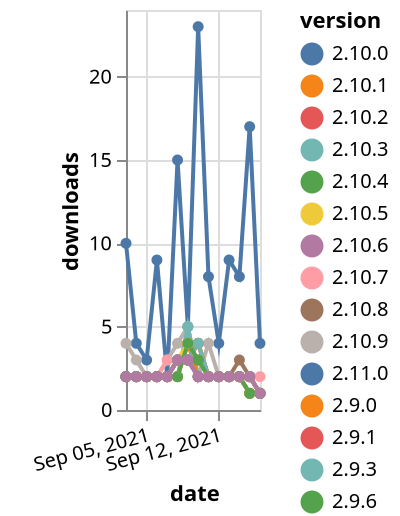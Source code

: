 {"$schema": "https://vega.github.io/schema/vega-lite/v5.json", "description": "A simple bar chart with embedded data.", "data": {"values": [{"date": "2021-09-03", "total": 2349, "delta": 2, "version": "2.9.1"}, {"date": "2021-09-04", "total": 2351, "delta": 2, "version": "2.9.1"}, {"date": "2021-09-05", "total": 2353, "delta": 2, "version": "2.9.1"}, {"date": "2021-09-06", "total": 2355, "delta": 2, "version": "2.9.1"}, {"date": "2021-09-07", "total": 2357, "delta": 2, "version": "2.9.1"}, {"date": "2021-09-08", "total": 2359, "delta": 2, "version": "2.9.1"}, {"date": "2021-09-09", "total": 2363, "delta": 4, "version": "2.9.1"}, {"date": "2021-09-10", "total": 2366, "delta": 3, "version": "2.9.1"}, {"date": "2021-09-11", "total": 2368, "delta": 2, "version": "2.9.1"}, {"date": "2021-09-12", "total": 2370, "delta": 2, "version": "2.9.1"}, {"date": "2021-09-13", "total": 2372, "delta": 2, "version": "2.9.1"}, {"date": "2021-09-14", "total": 2374, "delta": 2, "version": "2.9.1"}, {"date": "2021-09-15", "total": 2375, "delta": 1, "version": "2.9.1"}, {"date": "2021-09-16", "total": 2376, "delta": 1, "version": "2.9.1"}, {"date": "2021-09-03", "total": 1514, "delta": 10, "version": "2.11.0"}, {"date": "2021-09-04", "total": 1518, "delta": 4, "version": "2.11.0"}, {"date": "2021-09-05", "total": 1521, "delta": 3, "version": "2.11.0"}, {"date": "2021-09-06", "total": 1530, "delta": 9, "version": "2.11.0"}, {"date": "2021-09-07", "total": 1532, "delta": 2, "version": "2.11.0"}, {"date": "2021-09-08", "total": 1547, "delta": 15, "version": "2.11.0"}, {"date": "2021-09-09", "total": 1552, "delta": 5, "version": "2.11.0"}, {"date": "2021-09-10", "total": 1575, "delta": 23, "version": "2.11.0"}, {"date": "2021-09-11", "total": 1583, "delta": 8, "version": "2.11.0"}, {"date": "2021-09-12", "total": 1587, "delta": 4, "version": "2.11.0"}, {"date": "2021-09-13", "total": 1596, "delta": 9, "version": "2.11.0"}, {"date": "2021-09-14", "total": 1604, "delta": 8, "version": "2.11.0"}, {"date": "2021-09-15", "total": 1621, "delta": 17, "version": "2.11.0"}, {"date": "2021-09-16", "total": 1625, "delta": 4, "version": "2.11.0"}, {"date": "2021-09-03", "total": 1246, "delta": 2, "version": "2.10.8"}, {"date": "2021-09-04", "total": 1248, "delta": 2, "version": "2.10.8"}, {"date": "2021-09-05", "total": 1250, "delta": 2, "version": "2.10.8"}, {"date": "2021-09-06", "total": 1252, "delta": 2, "version": "2.10.8"}, {"date": "2021-09-07", "total": 1254, "delta": 2, "version": "2.10.8"}, {"date": "2021-09-08", "total": 1257, "delta": 3, "version": "2.10.8"}, {"date": "2021-09-09", "total": 1260, "delta": 3, "version": "2.10.8"}, {"date": "2021-09-10", "total": 1262, "delta": 2, "version": "2.10.8"}, {"date": "2021-09-11", "total": 1264, "delta": 2, "version": "2.10.8"}, {"date": "2021-09-12", "total": 1266, "delta": 2, "version": "2.10.8"}, {"date": "2021-09-13", "total": 1268, "delta": 2, "version": "2.10.8"}, {"date": "2021-09-14", "total": 1271, "delta": 3, "version": "2.10.8"}, {"date": "2021-09-15", "total": 1273, "delta": 2, "version": "2.10.8"}, {"date": "2021-09-16", "total": 1274, "delta": 1, "version": "2.10.8"}, {"date": "2021-09-03", "total": 1277, "delta": 4, "version": "2.10.9"}, {"date": "2021-09-04", "total": 1280, "delta": 3, "version": "2.10.9"}, {"date": "2021-09-05", "total": 1282, "delta": 2, "version": "2.10.9"}, {"date": "2021-09-06", "total": 1284, "delta": 2, "version": "2.10.9"}, {"date": "2021-09-07", "total": 1287, "delta": 3, "version": "2.10.9"}, {"date": "2021-09-08", "total": 1291, "delta": 4, "version": "2.10.9"}, {"date": "2021-09-09", "total": 1296, "delta": 5, "version": "2.10.9"}, {"date": "2021-09-10", "total": 1298, "delta": 2, "version": "2.10.9"}, {"date": "2021-09-11", "total": 1302, "delta": 4, "version": "2.10.9"}, {"date": "2021-09-12", "total": 1304, "delta": 2, "version": "2.10.9"}, {"date": "2021-09-13", "total": 1306, "delta": 2, "version": "2.10.9"}, {"date": "2021-09-14", "total": 1308, "delta": 2, "version": "2.10.9"}, {"date": "2021-09-15", "total": 1310, "delta": 2, "version": "2.10.9"}, {"date": "2021-09-16", "total": 1311, "delta": 1, "version": "2.10.9"}, {"date": "2021-09-03", "total": 2474, "delta": 2, "version": "2.9.3"}, {"date": "2021-09-04", "total": 2476, "delta": 2, "version": "2.9.3"}, {"date": "2021-09-05", "total": 2478, "delta": 2, "version": "2.9.3"}, {"date": "2021-09-06", "total": 2480, "delta": 2, "version": "2.9.3"}, {"date": "2021-09-07", "total": 2482, "delta": 2, "version": "2.9.3"}, {"date": "2021-09-08", "total": 2484, "delta": 2, "version": "2.9.3"}, {"date": "2021-09-09", "total": 2489, "delta": 5, "version": "2.9.3"}, {"date": "2021-09-10", "total": 2491, "delta": 2, "version": "2.9.3"}, {"date": "2021-09-11", "total": 2493, "delta": 2, "version": "2.9.3"}, {"date": "2021-09-12", "total": 2495, "delta": 2, "version": "2.9.3"}, {"date": "2021-09-13", "total": 2497, "delta": 2, "version": "2.9.3"}, {"date": "2021-09-14", "total": 2499, "delta": 2, "version": "2.9.3"}, {"date": "2021-09-15", "total": 2500, "delta": 1, "version": "2.9.3"}, {"date": "2021-09-16", "total": 2501, "delta": 1, "version": "2.9.3"}, {"date": "2021-09-03", "total": 1394, "delta": 2, "version": "2.10.1"}, {"date": "2021-09-04", "total": 1396, "delta": 2, "version": "2.10.1"}, {"date": "2021-09-05", "total": 1398, "delta": 2, "version": "2.10.1"}, {"date": "2021-09-06", "total": 1400, "delta": 2, "version": "2.10.1"}, {"date": "2021-09-07", "total": 1402, "delta": 2, "version": "2.10.1"}, {"date": "2021-09-08", "total": 1405, "delta": 3, "version": "2.10.1"}, {"date": "2021-09-09", "total": 1408, "delta": 3, "version": "2.10.1"}, {"date": "2021-09-10", "total": 1412, "delta": 4, "version": "2.10.1"}, {"date": "2021-09-11", "total": 1414, "delta": 2, "version": "2.10.1"}, {"date": "2021-09-12", "total": 1416, "delta": 2, "version": "2.10.1"}, {"date": "2021-09-13", "total": 1418, "delta": 2, "version": "2.10.1"}, {"date": "2021-09-14", "total": 1420, "delta": 2, "version": "2.10.1"}, {"date": "2021-09-15", "total": 1422, "delta": 2, "version": "2.10.1"}, {"date": "2021-09-16", "total": 1423, "delta": 1, "version": "2.10.1"}, {"date": "2021-09-03", "total": 1200, "delta": 2, "version": "2.10.4"}, {"date": "2021-09-04", "total": 1202, "delta": 2, "version": "2.10.4"}, {"date": "2021-09-05", "total": 1204, "delta": 2, "version": "2.10.4"}, {"date": "2021-09-06", "total": 1206, "delta": 2, "version": "2.10.4"}, {"date": "2021-09-07", "total": 1208, "delta": 2, "version": "2.10.4"}, {"date": "2021-09-08", "total": 1211, "delta": 3, "version": "2.10.4"}, {"date": "2021-09-09", "total": 1214, "delta": 3, "version": "2.10.4"}, {"date": "2021-09-10", "total": 1218, "delta": 4, "version": "2.10.4"}, {"date": "2021-09-11", "total": 1220, "delta": 2, "version": "2.10.4"}, {"date": "2021-09-12", "total": 1222, "delta": 2, "version": "2.10.4"}, {"date": "2021-09-13", "total": 1224, "delta": 2, "version": "2.10.4"}, {"date": "2021-09-14", "total": 1226, "delta": 2, "version": "2.10.4"}, {"date": "2021-09-15", "total": 1228, "delta": 2, "version": "2.10.4"}, {"date": "2021-09-16", "total": 1229, "delta": 1, "version": "2.10.4"}, {"date": "2021-09-03", "total": 2489, "delta": 2, "version": "2.9.0"}, {"date": "2021-09-04", "total": 2491, "delta": 2, "version": "2.9.0"}, {"date": "2021-09-05", "total": 2493, "delta": 2, "version": "2.9.0"}, {"date": "2021-09-06", "total": 2495, "delta": 2, "version": "2.9.0"}, {"date": "2021-09-07", "total": 2497, "delta": 2, "version": "2.9.0"}, {"date": "2021-09-08", "total": 2499, "delta": 2, "version": "2.9.0"}, {"date": "2021-09-09", "total": 2503, "delta": 4, "version": "2.9.0"}, {"date": "2021-09-10", "total": 2505, "delta": 2, "version": "2.9.0"}, {"date": "2021-09-11", "total": 2507, "delta": 2, "version": "2.9.0"}, {"date": "2021-09-12", "total": 2509, "delta": 2, "version": "2.9.0"}, {"date": "2021-09-13", "total": 2511, "delta": 2, "version": "2.9.0"}, {"date": "2021-09-14", "total": 2513, "delta": 2, "version": "2.9.0"}, {"date": "2021-09-15", "total": 2514, "delta": 1, "version": "2.9.0"}, {"date": "2021-09-16", "total": 2515, "delta": 1, "version": "2.9.0"}, {"date": "2021-09-03", "total": 1034, "delta": 2, "version": "2.10.7"}, {"date": "2021-09-04", "total": 1036, "delta": 2, "version": "2.10.7"}, {"date": "2021-09-05", "total": 1038, "delta": 2, "version": "2.10.7"}, {"date": "2021-09-06", "total": 1040, "delta": 2, "version": "2.10.7"}, {"date": "2021-09-07", "total": 1043, "delta": 3, "version": "2.10.7"}, {"date": "2021-09-08", "total": 1046, "delta": 3, "version": "2.10.7"}, {"date": "2021-09-09", "total": 1049, "delta": 3, "version": "2.10.7"}, {"date": "2021-09-10", "total": 1051, "delta": 2, "version": "2.10.7"}, {"date": "2021-09-11", "total": 1053, "delta": 2, "version": "2.10.7"}, {"date": "2021-09-12", "total": 1055, "delta": 2, "version": "2.10.7"}, {"date": "2021-09-13", "total": 1057, "delta": 2, "version": "2.10.7"}, {"date": "2021-09-14", "total": 1059, "delta": 2, "version": "2.10.7"}, {"date": "2021-09-15", "total": 1061, "delta": 2, "version": "2.10.7"}, {"date": "2021-09-16", "total": 1063, "delta": 2, "version": "2.10.7"}, {"date": "2021-09-03", "total": 1152, "delta": 2, "version": "2.10.5"}, {"date": "2021-09-04", "total": 1154, "delta": 2, "version": "2.10.5"}, {"date": "2021-09-05", "total": 1156, "delta": 2, "version": "2.10.5"}, {"date": "2021-09-06", "total": 1158, "delta": 2, "version": "2.10.5"}, {"date": "2021-09-07", "total": 1160, "delta": 2, "version": "2.10.5"}, {"date": "2021-09-08", "total": 1163, "delta": 3, "version": "2.10.5"}, {"date": "2021-09-09", "total": 1167, "delta": 4, "version": "2.10.5"}, {"date": "2021-09-10", "total": 1171, "delta": 4, "version": "2.10.5"}, {"date": "2021-09-11", "total": 1173, "delta": 2, "version": "2.10.5"}, {"date": "2021-09-12", "total": 1175, "delta": 2, "version": "2.10.5"}, {"date": "2021-09-13", "total": 1177, "delta": 2, "version": "2.10.5"}, {"date": "2021-09-14", "total": 1179, "delta": 2, "version": "2.10.5"}, {"date": "2021-09-15", "total": 1181, "delta": 2, "version": "2.10.5"}, {"date": "2021-09-16", "total": 1182, "delta": 1, "version": "2.10.5"}, {"date": "2021-09-03", "total": 1679, "delta": 2, "version": "2.10.0"}, {"date": "2021-09-04", "total": 1681, "delta": 2, "version": "2.10.0"}, {"date": "2021-09-05", "total": 1683, "delta": 2, "version": "2.10.0"}, {"date": "2021-09-06", "total": 1685, "delta": 2, "version": "2.10.0"}, {"date": "2021-09-07", "total": 1687, "delta": 2, "version": "2.10.0"}, {"date": "2021-09-08", "total": 1690, "delta": 3, "version": "2.10.0"}, {"date": "2021-09-09", "total": 1693, "delta": 3, "version": "2.10.0"}, {"date": "2021-09-10", "total": 1695, "delta": 2, "version": "2.10.0"}, {"date": "2021-09-11", "total": 1697, "delta": 2, "version": "2.10.0"}, {"date": "2021-09-12", "total": 1699, "delta": 2, "version": "2.10.0"}, {"date": "2021-09-13", "total": 1701, "delta": 2, "version": "2.10.0"}, {"date": "2021-09-14", "total": 1703, "delta": 2, "version": "2.10.0"}, {"date": "2021-09-15", "total": 1705, "delta": 2, "version": "2.10.0"}, {"date": "2021-09-16", "total": 1706, "delta": 1, "version": "2.10.0"}, {"date": "2021-09-03", "total": 1305, "delta": 2, "version": "2.10.2"}, {"date": "2021-09-04", "total": 1307, "delta": 2, "version": "2.10.2"}, {"date": "2021-09-05", "total": 1309, "delta": 2, "version": "2.10.2"}, {"date": "2021-09-06", "total": 1311, "delta": 2, "version": "2.10.2"}, {"date": "2021-09-07", "total": 1313, "delta": 2, "version": "2.10.2"}, {"date": "2021-09-08", "total": 1316, "delta": 3, "version": "2.10.2"}, {"date": "2021-09-09", "total": 1319, "delta": 3, "version": "2.10.2"}, {"date": "2021-09-10", "total": 1323, "delta": 4, "version": "2.10.2"}, {"date": "2021-09-11", "total": 1325, "delta": 2, "version": "2.10.2"}, {"date": "2021-09-12", "total": 1327, "delta": 2, "version": "2.10.2"}, {"date": "2021-09-13", "total": 1329, "delta": 2, "version": "2.10.2"}, {"date": "2021-09-14", "total": 1331, "delta": 2, "version": "2.10.2"}, {"date": "2021-09-15", "total": 1333, "delta": 2, "version": "2.10.2"}, {"date": "2021-09-16", "total": 1334, "delta": 1, "version": "2.10.2"}, {"date": "2021-09-03", "total": 1215, "delta": 2, "version": "2.10.3"}, {"date": "2021-09-04", "total": 1217, "delta": 2, "version": "2.10.3"}, {"date": "2021-09-05", "total": 1219, "delta": 2, "version": "2.10.3"}, {"date": "2021-09-06", "total": 1221, "delta": 2, "version": "2.10.3"}, {"date": "2021-09-07", "total": 1223, "delta": 2, "version": "2.10.3"}, {"date": "2021-09-08", "total": 1226, "delta": 3, "version": "2.10.3"}, {"date": "2021-09-09", "total": 1229, "delta": 3, "version": "2.10.3"}, {"date": "2021-09-10", "total": 1233, "delta": 4, "version": "2.10.3"}, {"date": "2021-09-11", "total": 1235, "delta": 2, "version": "2.10.3"}, {"date": "2021-09-12", "total": 1237, "delta": 2, "version": "2.10.3"}, {"date": "2021-09-13", "total": 1239, "delta": 2, "version": "2.10.3"}, {"date": "2021-09-14", "total": 1241, "delta": 2, "version": "2.10.3"}, {"date": "2021-09-15", "total": 1243, "delta": 2, "version": "2.10.3"}, {"date": "2021-09-16", "total": 1244, "delta": 1, "version": "2.10.3"}, {"date": "2021-09-03", "total": 1749, "delta": 2, "version": "2.9.6"}, {"date": "2021-09-04", "total": 1751, "delta": 2, "version": "2.9.6"}, {"date": "2021-09-05", "total": 1753, "delta": 2, "version": "2.9.6"}, {"date": "2021-09-06", "total": 1755, "delta": 2, "version": "2.9.6"}, {"date": "2021-09-07", "total": 1757, "delta": 2, "version": "2.9.6"}, {"date": "2021-09-08", "total": 1759, "delta": 2, "version": "2.9.6"}, {"date": "2021-09-09", "total": 1763, "delta": 4, "version": "2.9.6"}, {"date": "2021-09-10", "total": 1766, "delta": 3, "version": "2.9.6"}, {"date": "2021-09-11", "total": 1768, "delta": 2, "version": "2.9.6"}, {"date": "2021-09-12", "total": 1770, "delta": 2, "version": "2.9.6"}, {"date": "2021-09-13", "total": 1772, "delta": 2, "version": "2.9.6"}, {"date": "2021-09-14", "total": 1774, "delta": 2, "version": "2.9.6"}, {"date": "2021-09-15", "total": 1775, "delta": 1, "version": "2.9.6"}, {"date": "2021-09-16", "total": 1776, "delta": 1, "version": "2.9.6"}, {"date": "2021-09-03", "total": 1007, "delta": 2, "version": "2.10.6"}, {"date": "2021-09-04", "total": 1009, "delta": 2, "version": "2.10.6"}, {"date": "2021-09-05", "total": 1011, "delta": 2, "version": "2.10.6"}, {"date": "2021-09-06", "total": 1013, "delta": 2, "version": "2.10.6"}, {"date": "2021-09-07", "total": 1015, "delta": 2, "version": "2.10.6"}, {"date": "2021-09-08", "total": 1018, "delta": 3, "version": "2.10.6"}, {"date": "2021-09-09", "total": 1021, "delta": 3, "version": "2.10.6"}, {"date": "2021-09-10", "total": 1023, "delta": 2, "version": "2.10.6"}, {"date": "2021-09-11", "total": 1025, "delta": 2, "version": "2.10.6"}, {"date": "2021-09-12", "total": 1027, "delta": 2, "version": "2.10.6"}, {"date": "2021-09-13", "total": 1029, "delta": 2, "version": "2.10.6"}, {"date": "2021-09-14", "total": 1031, "delta": 2, "version": "2.10.6"}, {"date": "2021-09-15", "total": 1033, "delta": 2, "version": "2.10.6"}, {"date": "2021-09-16", "total": 1034, "delta": 1, "version": "2.10.6"}]}, "width": "container", "mark": {"type": "line", "point": {"filled": true}}, "encoding": {"x": {"field": "date", "type": "temporal", "timeUnit": "yearmonthdate", "title": "date", "axis": {"labelAngle": -15}}, "y": {"field": "delta", "type": "quantitative", "title": "downloads"}, "color": {"field": "version", "type": "nominal"}, "tooltip": {"field": "delta"}}}